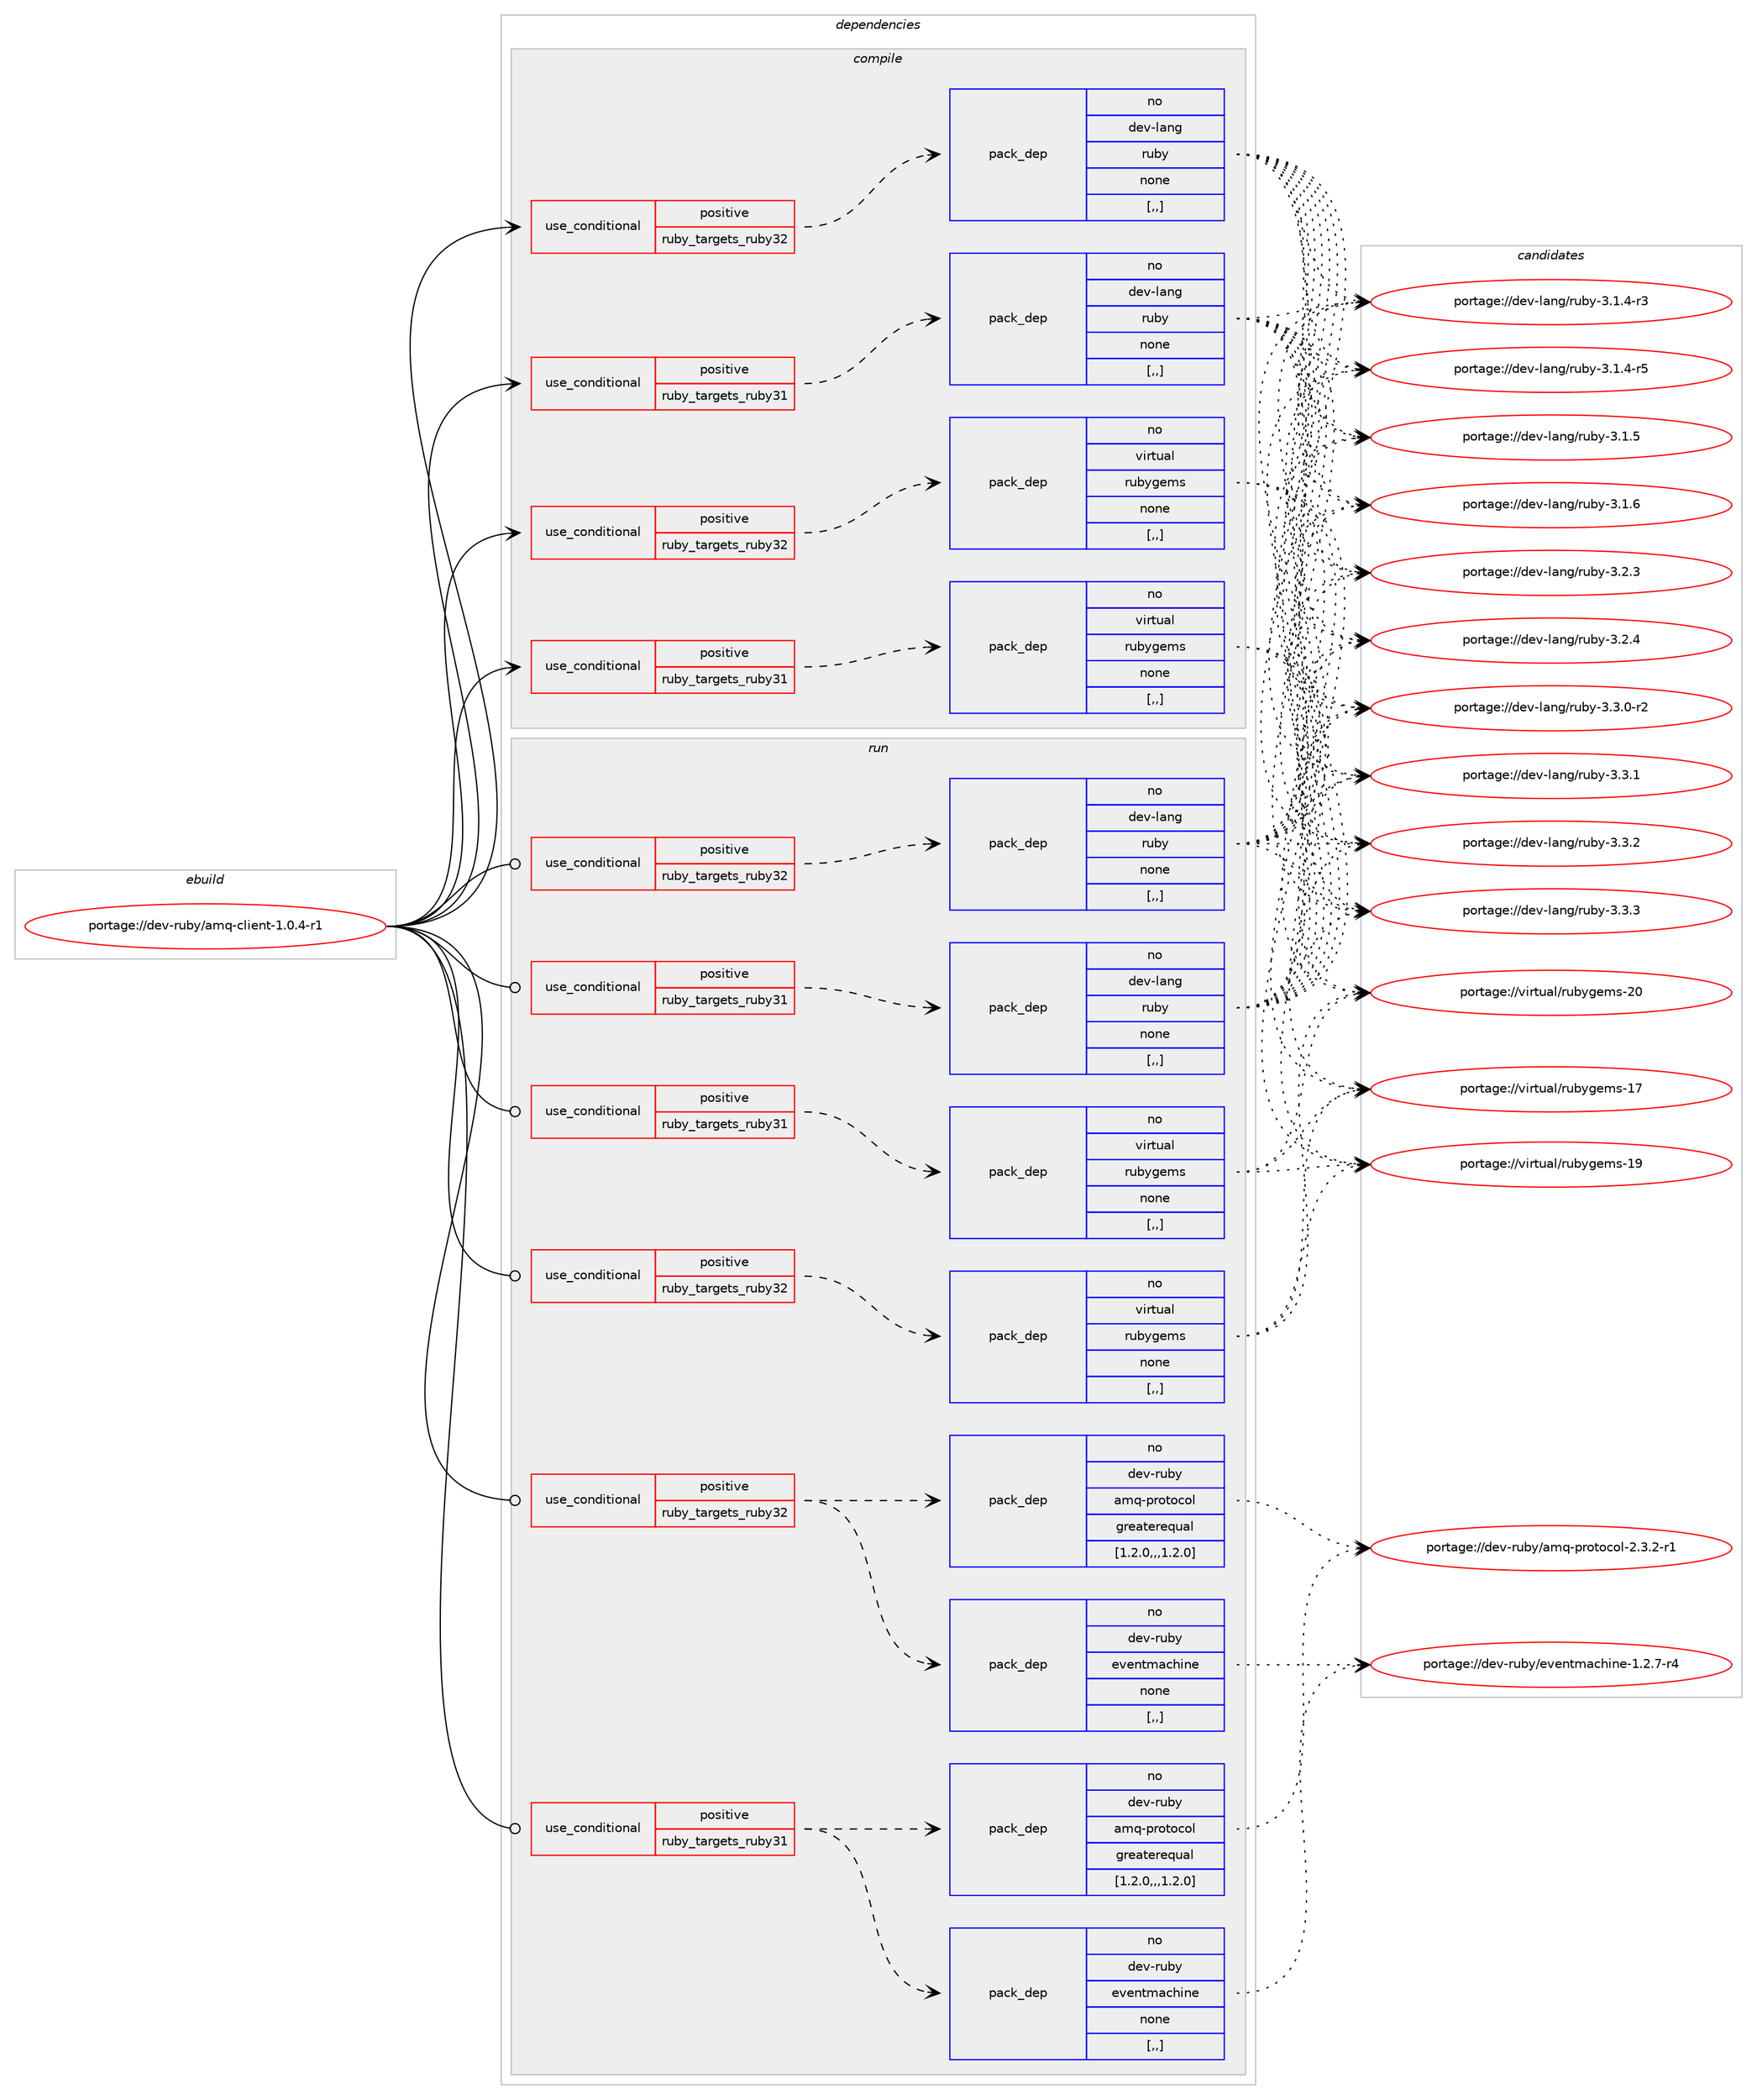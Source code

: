 digraph prolog {

# *************
# Graph options
# *************

newrank=true;
concentrate=true;
compound=true;
graph [rankdir=LR,fontname=Helvetica,fontsize=10,ranksep=1.5];#, ranksep=2.5, nodesep=0.2];
edge  [arrowhead=vee];
node  [fontname=Helvetica,fontsize=10];

# **********
# The ebuild
# **********

subgraph cluster_leftcol {
color=gray;
rank=same;
label=<<i>ebuild</i>>;
id [label="portage://dev-ruby/amq-client-1.0.4-r1", color=red, width=4, href="../dev-ruby/amq-client-1.0.4-r1.svg"];
}

# ****************
# The dependencies
# ****************

subgraph cluster_midcol {
color=gray;
label=<<i>dependencies</i>>;
subgraph cluster_compile {
fillcolor="#eeeeee";
style=filled;
label=<<i>compile</i>>;
subgraph cond43073 {
dependency172508 [label=<<TABLE BORDER="0" CELLBORDER="1" CELLSPACING="0" CELLPADDING="4"><TR><TD ROWSPAN="3" CELLPADDING="10">use_conditional</TD></TR><TR><TD>positive</TD></TR><TR><TD>ruby_targets_ruby31</TD></TR></TABLE>>, shape=none, color=red];
subgraph pack128177 {
dependency172509 [label=<<TABLE BORDER="0" CELLBORDER="1" CELLSPACING="0" CELLPADDING="4" WIDTH="220"><TR><TD ROWSPAN="6" CELLPADDING="30">pack_dep</TD></TR><TR><TD WIDTH="110">no</TD></TR><TR><TD>dev-lang</TD></TR><TR><TD>ruby</TD></TR><TR><TD>none</TD></TR><TR><TD>[,,]</TD></TR></TABLE>>, shape=none, color=blue];
}
dependency172508:e -> dependency172509:w [weight=20,style="dashed",arrowhead="vee"];
}
id:e -> dependency172508:w [weight=20,style="solid",arrowhead="vee"];
subgraph cond43074 {
dependency172510 [label=<<TABLE BORDER="0" CELLBORDER="1" CELLSPACING="0" CELLPADDING="4"><TR><TD ROWSPAN="3" CELLPADDING="10">use_conditional</TD></TR><TR><TD>positive</TD></TR><TR><TD>ruby_targets_ruby31</TD></TR></TABLE>>, shape=none, color=red];
subgraph pack128178 {
dependency172511 [label=<<TABLE BORDER="0" CELLBORDER="1" CELLSPACING="0" CELLPADDING="4" WIDTH="220"><TR><TD ROWSPAN="6" CELLPADDING="30">pack_dep</TD></TR><TR><TD WIDTH="110">no</TD></TR><TR><TD>virtual</TD></TR><TR><TD>rubygems</TD></TR><TR><TD>none</TD></TR><TR><TD>[,,]</TD></TR></TABLE>>, shape=none, color=blue];
}
dependency172510:e -> dependency172511:w [weight=20,style="dashed",arrowhead="vee"];
}
id:e -> dependency172510:w [weight=20,style="solid",arrowhead="vee"];
subgraph cond43075 {
dependency172512 [label=<<TABLE BORDER="0" CELLBORDER="1" CELLSPACING="0" CELLPADDING="4"><TR><TD ROWSPAN="3" CELLPADDING="10">use_conditional</TD></TR><TR><TD>positive</TD></TR><TR><TD>ruby_targets_ruby32</TD></TR></TABLE>>, shape=none, color=red];
subgraph pack128179 {
dependency172513 [label=<<TABLE BORDER="0" CELLBORDER="1" CELLSPACING="0" CELLPADDING="4" WIDTH="220"><TR><TD ROWSPAN="6" CELLPADDING="30">pack_dep</TD></TR><TR><TD WIDTH="110">no</TD></TR><TR><TD>dev-lang</TD></TR><TR><TD>ruby</TD></TR><TR><TD>none</TD></TR><TR><TD>[,,]</TD></TR></TABLE>>, shape=none, color=blue];
}
dependency172512:e -> dependency172513:w [weight=20,style="dashed",arrowhead="vee"];
}
id:e -> dependency172512:w [weight=20,style="solid",arrowhead="vee"];
subgraph cond43076 {
dependency172514 [label=<<TABLE BORDER="0" CELLBORDER="1" CELLSPACING="0" CELLPADDING="4"><TR><TD ROWSPAN="3" CELLPADDING="10">use_conditional</TD></TR><TR><TD>positive</TD></TR><TR><TD>ruby_targets_ruby32</TD></TR></TABLE>>, shape=none, color=red];
subgraph pack128180 {
dependency172515 [label=<<TABLE BORDER="0" CELLBORDER="1" CELLSPACING="0" CELLPADDING="4" WIDTH="220"><TR><TD ROWSPAN="6" CELLPADDING="30">pack_dep</TD></TR><TR><TD WIDTH="110">no</TD></TR><TR><TD>virtual</TD></TR><TR><TD>rubygems</TD></TR><TR><TD>none</TD></TR><TR><TD>[,,]</TD></TR></TABLE>>, shape=none, color=blue];
}
dependency172514:e -> dependency172515:w [weight=20,style="dashed",arrowhead="vee"];
}
id:e -> dependency172514:w [weight=20,style="solid",arrowhead="vee"];
}
subgraph cluster_compileandrun {
fillcolor="#eeeeee";
style=filled;
label=<<i>compile and run</i>>;
}
subgraph cluster_run {
fillcolor="#eeeeee";
style=filled;
label=<<i>run</i>>;
subgraph cond43077 {
dependency172516 [label=<<TABLE BORDER="0" CELLBORDER="1" CELLSPACING="0" CELLPADDING="4"><TR><TD ROWSPAN="3" CELLPADDING="10">use_conditional</TD></TR><TR><TD>positive</TD></TR><TR><TD>ruby_targets_ruby31</TD></TR></TABLE>>, shape=none, color=red];
subgraph pack128181 {
dependency172517 [label=<<TABLE BORDER="0" CELLBORDER="1" CELLSPACING="0" CELLPADDING="4" WIDTH="220"><TR><TD ROWSPAN="6" CELLPADDING="30">pack_dep</TD></TR><TR><TD WIDTH="110">no</TD></TR><TR><TD>dev-lang</TD></TR><TR><TD>ruby</TD></TR><TR><TD>none</TD></TR><TR><TD>[,,]</TD></TR></TABLE>>, shape=none, color=blue];
}
dependency172516:e -> dependency172517:w [weight=20,style="dashed",arrowhead="vee"];
}
id:e -> dependency172516:w [weight=20,style="solid",arrowhead="odot"];
subgraph cond43078 {
dependency172518 [label=<<TABLE BORDER="0" CELLBORDER="1" CELLSPACING="0" CELLPADDING="4"><TR><TD ROWSPAN="3" CELLPADDING="10">use_conditional</TD></TR><TR><TD>positive</TD></TR><TR><TD>ruby_targets_ruby31</TD></TR></TABLE>>, shape=none, color=red];
subgraph pack128182 {
dependency172519 [label=<<TABLE BORDER="0" CELLBORDER="1" CELLSPACING="0" CELLPADDING="4" WIDTH="220"><TR><TD ROWSPAN="6" CELLPADDING="30">pack_dep</TD></TR><TR><TD WIDTH="110">no</TD></TR><TR><TD>dev-ruby</TD></TR><TR><TD>amq-protocol</TD></TR><TR><TD>greaterequal</TD></TR><TR><TD>[1.2.0,,,1.2.0]</TD></TR></TABLE>>, shape=none, color=blue];
}
dependency172518:e -> dependency172519:w [weight=20,style="dashed",arrowhead="vee"];
subgraph pack128183 {
dependency172520 [label=<<TABLE BORDER="0" CELLBORDER="1" CELLSPACING="0" CELLPADDING="4" WIDTH="220"><TR><TD ROWSPAN="6" CELLPADDING="30">pack_dep</TD></TR><TR><TD WIDTH="110">no</TD></TR><TR><TD>dev-ruby</TD></TR><TR><TD>eventmachine</TD></TR><TR><TD>none</TD></TR><TR><TD>[,,]</TD></TR></TABLE>>, shape=none, color=blue];
}
dependency172518:e -> dependency172520:w [weight=20,style="dashed",arrowhead="vee"];
}
id:e -> dependency172518:w [weight=20,style="solid",arrowhead="odot"];
subgraph cond43079 {
dependency172521 [label=<<TABLE BORDER="0" CELLBORDER="1" CELLSPACING="0" CELLPADDING="4"><TR><TD ROWSPAN="3" CELLPADDING="10">use_conditional</TD></TR><TR><TD>positive</TD></TR><TR><TD>ruby_targets_ruby31</TD></TR></TABLE>>, shape=none, color=red];
subgraph pack128184 {
dependency172522 [label=<<TABLE BORDER="0" CELLBORDER="1" CELLSPACING="0" CELLPADDING="4" WIDTH="220"><TR><TD ROWSPAN="6" CELLPADDING="30">pack_dep</TD></TR><TR><TD WIDTH="110">no</TD></TR><TR><TD>virtual</TD></TR><TR><TD>rubygems</TD></TR><TR><TD>none</TD></TR><TR><TD>[,,]</TD></TR></TABLE>>, shape=none, color=blue];
}
dependency172521:e -> dependency172522:w [weight=20,style="dashed",arrowhead="vee"];
}
id:e -> dependency172521:w [weight=20,style="solid",arrowhead="odot"];
subgraph cond43080 {
dependency172523 [label=<<TABLE BORDER="0" CELLBORDER="1" CELLSPACING="0" CELLPADDING="4"><TR><TD ROWSPAN="3" CELLPADDING="10">use_conditional</TD></TR><TR><TD>positive</TD></TR><TR><TD>ruby_targets_ruby32</TD></TR></TABLE>>, shape=none, color=red];
subgraph pack128185 {
dependency172524 [label=<<TABLE BORDER="0" CELLBORDER="1" CELLSPACING="0" CELLPADDING="4" WIDTH="220"><TR><TD ROWSPAN="6" CELLPADDING="30">pack_dep</TD></TR><TR><TD WIDTH="110">no</TD></TR><TR><TD>dev-lang</TD></TR><TR><TD>ruby</TD></TR><TR><TD>none</TD></TR><TR><TD>[,,]</TD></TR></TABLE>>, shape=none, color=blue];
}
dependency172523:e -> dependency172524:w [weight=20,style="dashed",arrowhead="vee"];
}
id:e -> dependency172523:w [weight=20,style="solid",arrowhead="odot"];
subgraph cond43081 {
dependency172525 [label=<<TABLE BORDER="0" CELLBORDER="1" CELLSPACING="0" CELLPADDING="4"><TR><TD ROWSPAN="3" CELLPADDING="10">use_conditional</TD></TR><TR><TD>positive</TD></TR><TR><TD>ruby_targets_ruby32</TD></TR></TABLE>>, shape=none, color=red];
subgraph pack128186 {
dependency172526 [label=<<TABLE BORDER="0" CELLBORDER="1" CELLSPACING="0" CELLPADDING="4" WIDTH="220"><TR><TD ROWSPAN="6" CELLPADDING="30">pack_dep</TD></TR><TR><TD WIDTH="110">no</TD></TR><TR><TD>dev-ruby</TD></TR><TR><TD>amq-protocol</TD></TR><TR><TD>greaterequal</TD></TR><TR><TD>[1.2.0,,,1.2.0]</TD></TR></TABLE>>, shape=none, color=blue];
}
dependency172525:e -> dependency172526:w [weight=20,style="dashed",arrowhead="vee"];
subgraph pack128187 {
dependency172527 [label=<<TABLE BORDER="0" CELLBORDER="1" CELLSPACING="0" CELLPADDING="4" WIDTH="220"><TR><TD ROWSPAN="6" CELLPADDING="30">pack_dep</TD></TR><TR><TD WIDTH="110">no</TD></TR><TR><TD>dev-ruby</TD></TR><TR><TD>eventmachine</TD></TR><TR><TD>none</TD></TR><TR><TD>[,,]</TD></TR></TABLE>>, shape=none, color=blue];
}
dependency172525:e -> dependency172527:w [weight=20,style="dashed",arrowhead="vee"];
}
id:e -> dependency172525:w [weight=20,style="solid",arrowhead="odot"];
subgraph cond43082 {
dependency172528 [label=<<TABLE BORDER="0" CELLBORDER="1" CELLSPACING="0" CELLPADDING="4"><TR><TD ROWSPAN="3" CELLPADDING="10">use_conditional</TD></TR><TR><TD>positive</TD></TR><TR><TD>ruby_targets_ruby32</TD></TR></TABLE>>, shape=none, color=red];
subgraph pack128188 {
dependency172529 [label=<<TABLE BORDER="0" CELLBORDER="1" CELLSPACING="0" CELLPADDING="4" WIDTH="220"><TR><TD ROWSPAN="6" CELLPADDING="30">pack_dep</TD></TR><TR><TD WIDTH="110">no</TD></TR><TR><TD>virtual</TD></TR><TR><TD>rubygems</TD></TR><TR><TD>none</TD></TR><TR><TD>[,,]</TD></TR></TABLE>>, shape=none, color=blue];
}
dependency172528:e -> dependency172529:w [weight=20,style="dashed",arrowhead="vee"];
}
id:e -> dependency172528:w [weight=20,style="solid",arrowhead="odot"];
}
}

# **************
# The candidates
# **************

subgraph cluster_choices {
rank=same;
color=gray;
label=<<i>candidates</i>>;

subgraph choice128177 {
color=black;
nodesep=1;
choice100101118451089711010347114117981214551464946524511451 [label="portage://dev-lang/ruby-3.1.4-r3", color=red, width=4,href="../dev-lang/ruby-3.1.4-r3.svg"];
choice100101118451089711010347114117981214551464946524511453 [label="portage://dev-lang/ruby-3.1.4-r5", color=red, width=4,href="../dev-lang/ruby-3.1.4-r5.svg"];
choice10010111845108971101034711411798121455146494653 [label="portage://dev-lang/ruby-3.1.5", color=red, width=4,href="../dev-lang/ruby-3.1.5.svg"];
choice10010111845108971101034711411798121455146494654 [label="portage://dev-lang/ruby-3.1.6", color=red, width=4,href="../dev-lang/ruby-3.1.6.svg"];
choice10010111845108971101034711411798121455146504651 [label="portage://dev-lang/ruby-3.2.3", color=red, width=4,href="../dev-lang/ruby-3.2.3.svg"];
choice10010111845108971101034711411798121455146504652 [label="portage://dev-lang/ruby-3.2.4", color=red, width=4,href="../dev-lang/ruby-3.2.4.svg"];
choice100101118451089711010347114117981214551465146484511450 [label="portage://dev-lang/ruby-3.3.0-r2", color=red, width=4,href="../dev-lang/ruby-3.3.0-r2.svg"];
choice10010111845108971101034711411798121455146514649 [label="portage://dev-lang/ruby-3.3.1", color=red, width=4,href="../dev-lang/ruby-3.3.1.svg"];
choice10010111845108971101034711411798121455146514650 [label="portage://dev-lang/ruby-3.3.2", color=red, width=4,href="../dev-lang/ruby-3.3.2.svg"];
choice10010111845108971101034711411798121455146514651 [label="portage://dev-lang/ruby-3.3.3", color=red, width=4,href="../dev-lang/ruby-3.3.3.svg"];
dependency172509:e -> choice100101118451089711010347114117981214551464946524511451:w [style=dotted,weight="100"];
dependency172509:e -> choice100101118451089711010347114117981214551464946524511453:w [style=dotted,weight="100"];
dependency172509:e -> choice10010111845108971101034711411798121455146494653:w [style=dotted,weight="100"];
dependency172509:e -> choice10010111845108971101034711411798121455146494654:w [style=dotted,weight="100"];
dependency172509:e -> choice10010111845108971101034711411798121455146504651:w [style=dotted,weight="100"];
dependency172509:e -> choice10010111845108971101034711411798121455146504652:w [style=dotted,weight="100"];
dependency172509:e -> choice100101118451089711010347114117981214551465146484511450:w [style=dotted,weight="100"];
dependency172509:e -> choice10010111845108971101034711411798121455146514649:w [style=dotted,weight="100"];
dependency172509:e -> choice10010111845108971101034711411798121455146514650:w [style=dotted,weight="100"];
dependency172509:e -> choice10010111845108971101034711411798121455146514651:w [style=dotted,weight="100"];
}
subgraph choice128178 {
color=black;
nodesep=1;
choice118105114116117971084711411798121103101109115454955 [label="portage://virtual/rubygems-17", color=red, width=4,href="../virtual/rubygems-17.svg"];
choice118105114116117971084711411798121103101109115454957 [label="portage://virtual/rubygems-19", color=red, width=4,href="../virtual/rubygems-19.svg"];
choice118105114116117971084711411798121103101109115455048 [label="portage://virtual/rubygems-20", color=red, width=4,href="../virtual/rubygems-20.svg"];
dependency172511:e -> choice118105114116117971084711411798121103101109115454955:w [style=dotted,weight="100"];
dependency172511:e -> choice118105114116117971084711411798121103101109115454957:w [style=dotted,weight="100"];
dependency172511:e -> choice118105114116117971084711411798121103101109115455048:w [style=dotted,weight="100"];
}
subgraph choice128179 {
color=black;
nodesep=1;
choice100101118451089711010347114117981214551464946524511451 [label="portage://dev-lang/ruby-3.1.4-r3", color=red, width=4,href="../dev-lang/ruby-3.1.4-r3.svg"];
choice100101118451089711010347114117981214551464946524511453 [label="portage://dev-lang/ruby-3.1.4-r5", color=red, width=4,href="../dev-lang/ruby-3.1.4-r5.svg"];
choice10010111845108971101034711411798121455146494653 [label="portage://dev-lang/ruby-3.1.5", color=red, width=4,href="../dev-lang/ruby-3.1.5.svg"];
choice10010111845108971101034711411798121455146494654 [label="portage://dev-lang/ruby-3.1.6", color=red, width=4,href="../dev-lang/ruby-3.1.6.svg"];
choice10010111845108971101034711411798121455146504651 [label="portage://dev-lang/ruby-3.2.3", color=red, width=4,href="../dev-lang/ruby-3.2.3.svg"];
choice10010111845108971101034711411798121455146504652 [label="portage://dev-lang/ruby-3.2.4", color=red, width=4,href="../dev-lang/ruby-3.2.4.svg"];
choice100101118451089711010347114117981214551465146484511450 [label="portage://dev-lang/ruby-3.3.0-r2", color=red, width=4,href="../dev-lang/ruby-3.3.0-r2.svg"];
choice10010111845108971101034711411798121455146514649 [label="portage://dev-lang/ruby-3.3.1", color=red, width=4,href="../dev-lang/ruby-3.3.1.svg"];
choice10010111845108971101034711411798121455146514650 [label="portage://dev-lang/ruby-3.3.2", color=red, width=4,href="../dev-lang/ruby-3.3.2.svg"];
choice10010111845108971101034711411798121455146514651 [label="portage://dev-lang/ruby-3.3.3", color=red, width=4,href="../dev-lang/ruby-3.3.3.svg"];
dependency172513:e -> choice100101118451089711010347114117981214551464946524511451:w [style=dotted,weight="100"];
dependency172513:e -> choice100101118451089711010347114117981214551464946524511453:w [style=dotted,weight="100"];
dependency172513:e -> choice10010111845108971101034711411798121455146494653:w [style=dotted,weight="100"];
dependency172513:e -> choice10010111845108971101034711411798121455146494654:w [style=dotted,weight="100"];
dependency172513:e -> choice10010111845108971101034711411798121455146504651:w [style=dotted,weight="100"];
dependency172513:e -> choice10010111845108971101034711411798121455146504652:w [style=dotted,weight="100"];
dependency172513:e -> choice100101118451089711010347114117981214551465146484511450:w [style=dotted,weight="100"];
dependency172513:e -> choice10010111845108971101034711411798121455146514649:w [style=dotted,weight="100"];
dependency172513:e -> choice10010111845108971101034711411798121455146514650:w [style=dotted,weight="100"];
dependency172513:e -> choice10010111845108971101034711411798121455146514651:w [style=dotted,weight="100"];
}
subgraph choice128180 {
color=black;
nodesep=1;
choice118105114116117971084711411798121103101109115454955 [label="portage://virtual/rubygems-17", color=red, width=4,href="../virtual/rubygems-17.svg"];
choice118105114116117971084711411798121103101109115454957 [label="portage://virtual/rubygems-19", color=red, width=4,href="../virtual/rubygems-19.svg"];
choice118105114116117971084711411798121103101109115455048 [label="portage://virtual/rubygems-20", color=red, width=4,href="../virtual/rubygems-20.svg"];
dependency172515:e -> choice118105114116117971084711411798121103101109115454955:w [style=dotted,weight="100"];
dependency172515:e -> choice118105114116117971084711411798121103101109115454957:w [style=dotted,weight="100"];
dependency172515:e -> choice118105114116117971084711411798121103101109115455048:w [style=dotted,weight="100"];
}
subgraph choice128181 {
color=black;
nodesep=1;
choice100101118451089711010347114117981214551464946524511451 [label="portage://dev-lang/ruby-3.1.4-r3", color=red, width=4,href="../dev-lang/ruby-3.1.4-r3.svg"];
choice100101118451089711010347114117981214551464946524511453 [label="portage://dev-lang/ruby-3.1.4-r5", color=red, width=4,href="../dev-lang/ruby-3.1.4-r5.svg"];
choice10010111845108971101034711411798121455146494653 [label="portage://dev-lang/ruby-3.1.5", color=red, width=4,href="../dev-lang/ruby-3.1.5.svg"];
choice10010111845108971101034711411798121455146494654 [label="portage://dev-lang/ruby-3.1.6", color=red, width=4,href="../dev-lang/ruby-3.1.6.svg"];
choice10010111845108971101034711411798121455146504651 [label="portage://dev-lang/ruby-3.2.3", color=red, width=4,href="../dev-lang/ruby-3.2.3.svg"];
choice10010111845108971101034711411798121455146504652 [label="portage://dev-lang/ruby-3.2.4", color=red, width=4,href="../dev-lang/ruby-3.2.4.svg"];
choice100101118451089711010347114117981214551465146484511450 [label="portage://dev-lang/ruby-3.3.0-r2", color=red, width=4,href="../dev-lang/ruby-3.3.0-r2.svg"];
choice10010111845108971101034711411798121455146514649 [label="portage://dev-lang/ruby-3.3.1", color=red, width=4,href="../dev-lang/ruby-3.3.1.svg"];
choice10010111845108971101034711411798121455146514650 [label="portage://dev-lang/ruby-3.3.2", color=red, width=4,href="../dev-lang/ruby-3.3.2.svg"];
choice10010111845108971101034711411798121455146514651 [label="portage://dev-lang/ruby-3.3.3", color=red, width=4,href="../dev-lang/ruby-3.3.3.svg"];
dependency172517:e -> choice100101118451089711010347114117981214551464946524511451:w [style=dotted,weight="100"];
dependency172517:e -> choice100101118451089711010347114117981214551464946524511453:w [style=dotted,weight="100"];
dependency172517:e -> choice10010111845108971101034711411798121455146494653:w [style=dotted,weight="100"];
dependency172517:e -> choice10010111845108971101034711411798121455146494654:w [style=dotted,weight="100"];
dependency172517:e -> choice10010111845108971101034711411798121455146504651:w [style=dotted,weight="100"];
dependency172517:e -> choice10010111845108971101034711411798121455146504652:w [style=dotted,weight="100"];
dependency172517:e -> choice100101118451089711010347114117981214551465146484511450:w [style=dotted,weight="100"];
dependency172517:e -> choice10010111845108971101034711411798121455146514649:w [style=dotted,weight="100"];
dependency172517:e -> choice10010111845108971101034711411798121455146514650:w [style=dotted,weight="100"];
dependency172517:e -> choice10010111845108971101034711411798121455146514651:w [style=dotted,weight="100"];
}
subgraph choice128182 {
color=black;
nodesep=1;
choice1001011184511411798121479710911345112114111116111991111084550465146504511449 [label="portage://dev-ruby/amq-protocol-2.3.2-r1", color=red, width=4,href="../dev-ruby/amq-protocol-2.3.2-r1.svg"];
dependency172519:e -> choice1001011184511411798121479710911345112114111116111991111084550465146504511449:w [style=dotted,weight="100"];
}
subgraph choice128183 {
color=black;
nodesep=1;
choice10010111845114117981214710111810111011610997991041051101014549465046554511452 [label="portage://dev-ruby/eventmachine-1.2.7-r4", color=red, width=4,href="../dev-ruby/eventmachine-1.2.7-r4.svg"];
dependency172520:e -> choice10010111845114117981214710111810111011610997991041051101014549465046554511452:w [style=dotted,weight="100"];
}
subgraph choice128184 {
color=black;
nodesep=1;
choice118105114116117971084711411798121103101109115454955 [label="portage://virtual/rubygems-17", color=red, width=4,href="../virtual/rubygems-17.svg"];
choice118105114116117971084711411798121103101109115454957 [label="portage://virtual/rubygems-19", color=red, width=4,href="../virtual/rubygems-19.svg"];
choice118105114116117971084711411798121103101109115455048 [label="portage://virtual/rubygems-20", color=red, width=4,href="../virtual/rubygems-20.svg"];
dependency172522:e -> choice118105114116117971084711411798121103101109115454955:w [style=dotted,weight="100"];
dependency172522:e -> choice118105114116117971084711411798121103101109115454957:w [style=dotted,weight="100"];
dependency172522:e -> choice118105114116117971084711411798121103101109115455048:w [style=dotted,weight="100"];
}
subgraph choice128185 {
color=black;
nodesep=1;
choice100101118451089711010347114117981214551464946524511451 [label="portage://dev-lang/ruby-3.1.4-r3", color=red, width=4,href="../dev-lang/ruby-3.1.4-r3.svg"];
choice100101118451089711010347114117981214551464946524511453 [label="portage://dev-lang/ruby-3.1.4-r5", color=red, width=4,href="../dev-lang/ruby-3.1.4-r5.svg"];
choice10010111845108971101034711411798121455146494653 [label="portage://dev-lang/ruby-3.1.5", color=red, width=4,href="../dev-lang/ruby-3.1.5.svg"];
choice10010111845108971101034711411798121455146494654 [label="portage://dev-lang/ruby-3.1.6", color=red, width=4,href="../dev-lang/ruby-3.1.6.svg"];
choice10010111845108971101034711411798121455146504651 [label="portage://dev-lang/ruby-3.2.3", color=red, width=4,href="../dev-lang/ruby-3.2.3.svg"];
choice10010111845108971101034711411798121455146504652 [label="portage://dev-lang/ruby-3.2.4", color=red, width=4,href="../dev-lang/ruby-3.2.4.svg"];
choice100101118451089711010347114117981214551465146484511450 [label="portage://dev-lang/ruby-3.3.0-r2", color=red, width=4,href="../dev-lang/ruby-3.3.0-r2.svg"];
choice10010111845108971101034711411798121455146514649 [label="portage://dev-lang/ruby-3.3.1", color=red, width=4,href="../dev-lang/ruby-3.3.1.svg"];
choice10010111845108971101034711411798121455146514650 [label="portage://dev-lang/ruby-3.3.2", color=red, width=4,href="../dev-lang/ruby-3.3.2.svg"];
choice10010111845108971101034711411798121455146514651 [label="portage://dev-lang/ruby-3.3.3", color=red, width=4,href="../dev-lang/ruby-3.3.3.svg"];
dependency172524:e -> choice100101118451089711010347114117981214551464946524511451:w [style=dotted,weight="100"];
dependency172524:e -> choice100101118451089711010347114117981214551464946524511453:w [style=dotted,weight="100"];
dependency172524:e -> choice10010111845108971101034711411798121455146494653:w [style=dotted,weight="100"];
dependency172524:e -> choice10010111845108971101034711411798121455146494654:w [style=dotted,weight="100"];
dependency172524:e -> choice10010111845108971101034711411798121455146504651:w [style=dotted,weight="100"];
dependency172524:e -> choice10010111845108971101034711411798121455146504652:w [style=dotted,weight="100"];
dependency172524:e -> choice100101118451089711010347114117981214551465146484511450:w [style=dotted,weight="100"];
dependency172524:e -> choice10010111845108971101034711411798121455146514649:w [style=dotted,weight="100"];
dependency172524:e -> choice10010111845108971101034711411798121455146514650:w [style=dotted,weight="100"];
dependency172524:e -> choice10010111845108971101034711411798121455146514651:w [style=dotted,weight="100"];
}
subgraph choice128186 {
color=black;
nodesep=1;
choice1001011184511411798121479710911345112114111116111991111084550465146504511449 [label="portage://dev-ruby/amq-protocol-2.3.2-r1", color=red, width=4,href="../dev-ruby/amq-protocol-2.3.2-r1.svg"];
dependency172526:e -> choice1001011184511411798121479710911345112114111116111991111084550465146504511449:w [style=dotted,weight="100"];
}
subgraph choice128187 {
color=black;
nodesep=1;
choice10010111845114117981214710111810111011610997991041051101014549465046554511452 [label="portage://dev-ruby/eventmachine-1.2.7-r4", color=red, width=4,href="../dev-ruby/eventmachine-1.2.7-r4.svg"];
dependency172527:e -> choice10010111845114117981214710111810111011610997991041051101014549465046554511452:w [style=dotted,weight="100"];
}
subgraph choice128188 {
color=black;
nodesep=1;
choice118105114116117971084711411798121103101109115454955 [label="portage://virtual/rubygems-17", color=red, width=4,href="../virtual/rubygems-17.svg"];
choice118105114116117971084711411798121103101109115454957 [label="portage://virtual/rubygems-19", color=red, width=4,href="../virtual/rubygems-19.svg"];
choice118105114116117971084711411798121103101109115455048 [label="portage://virtual/rubygems-20", color=red, width=4,href="../virtual/rubygems-20.svg"];
dependency172529:e -> choice118105114116117971084711411798121103101109115454955:w [style=dotted,weight="100"];
dependency172529:e -> choice118105114116117971084711411798121103101109115454957:w [style=dotted,weight="100"];
dependency172529:e -> choice118105114116117971084711411798121103101109115455048:w [style=dotted,weight="100"];
}
}

}

